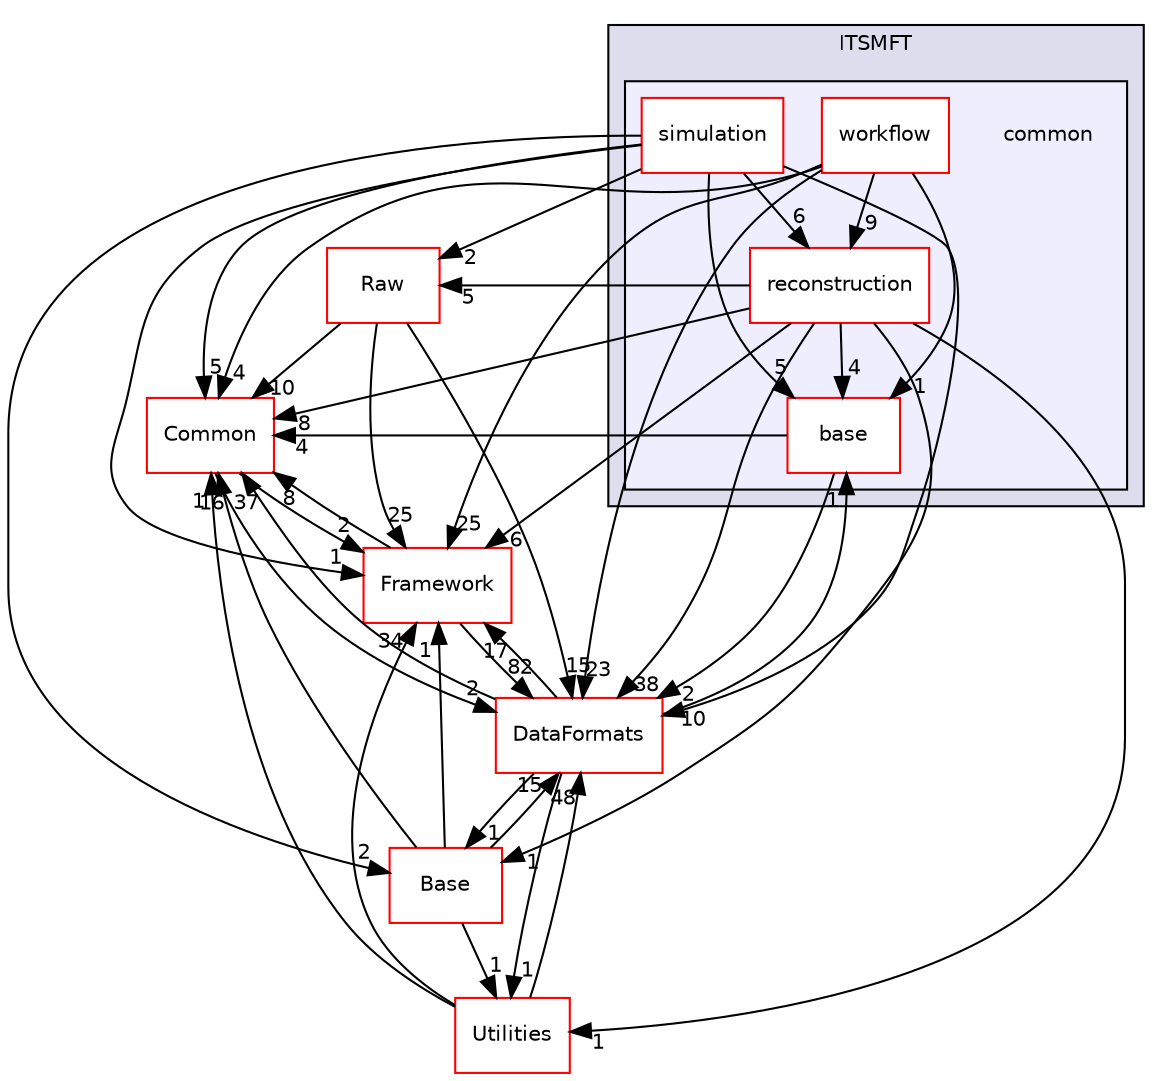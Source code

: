 digraph "/home/travis/build/AliceO2Group/AliceO2/Detectors/ITSMFT/common" {
  bgcolor=transparent;
  compound=true
  node [ fontsize="10", fontname="Helvetica"];
  edge [ labelfontsize="10", labelfontname="Helvetica"];
  subgraph clusterdir_1306292b77b40360479b729ac9ee7efe {
    graph [ bgcolor="#ddddee", pencolor="black", label="ITSMFT" fontname="Helvetica", fontsize="10", URL="dir_1306292b77b40360479b729ac9ee7efe.html"]
  subgraph clusterdir_85bf31a2e8d306e7598ffcb73f8df6bf {
    graph [ bgcolor="#eeeeff", pencolor="black", label="" URL="dir_85bf31a2e8d306e7598ffcb73f8df6bf.html"];
    dir_85bf31a2e8d306e7598ffcb73f8df6bf [shape=plaintext label="common"];
    dir_7c9998090bca7c4aa89c05dd66fe73f5 [shape=box label="base" color="red" fillcolor="white" style="filled" URL="dir_7c9998090bca7c4aa89c05dd66fe73f5.html"];
    dir_2174d8cbbd82d5c404dd04814f845a3a [shape=box label="reconstruction" color="red" fillcolor="white" style="filled" URL="dir_2174d8cbbd82d5c404dd04814f845a3a.html"];
    dir_948e043a2a9c0d8c3d26178da976c005 [shape=box label="simulation" color="red" fillcolor="white" style="filled" URL="dir_948e043a2a9c0d8c3d26178da976c005.html"];
    dir_cd7d5e2598ca22d0234e65e7e58f6fe3 [shape=box label="workflow" color="red" fillcolor="white" style="filled" URL="dir_cd7d5e2598ca22d0234e65e7e58f6fe3.html"];
  }
  }
  dir_4ab6b4cc6a7edbff49100e9123df213f [shape=box label="Common" color="red" URL="dir_4ab6b4cc6a7edbff49100e9123df213f.html"];
  dir_b05a5fa85f84bfc9013183c9d87f9a36 [shape=box label="Utilities" color="red" URL="dir_b05a5fa85f84bfc9013183c9d87f9a36.html"];
  dir_37c90836491b695b472bf98d1be8336b [shape=box label="Base" color="red" URL="dir_37c90836491b695b472bf98d1be8336b.html"];
  dir_bcbb2cf9a3d3d83e5515c82071a07177 [shape=box label="Framework" color="red" URL="dir_bcbb2cf9a3d3d83e5515c82071a07177.html"];
  dir_26637d1bd82229bc9ed97f7e706be743 [shape=box label="Raw" color="red" URL="dir_26637d1bd82229bc9ed97f7e706be743.html"];
  dir_2171f7ec022c5423887b07c69b2f5b48 [shape=box label="DataFormats" color="red" URL="dir_2171f7ec022c5423887b07c69b2f5b48.html"];
  dir_2174d8cbbd82d5c404dd04814f845a3a->dir_4ab6b4cc6a7edbff49100e9123df213f [headlabel="8", labeldistance=1.5 headhref="dir_000368_000031.html"];
  dir_2174d8cbbd82d5c404dd04814f845a3a->dir_b05a5fa85f84bfc9013183c9d87f9a36 [headlabel="1", labeldistance=1.5 headhref="dir_000368_000601.html"];
  dir_2174d8cbbd82d5c404dd04814f845a3a->dir_37c90836491b695b472bf98d1be8336b [headlabel="1", labeldistance=1.5 headhref="dir_000368_000275.html"];
  dir_2174d8cbbd82d5c404dd04814f845a3a->dir_7c9998090bca7c4aa89c05dd66fe73f5 [headlabel="4", labeldistance=1.5 headhref="dir_000368_000508.html"];
  dir_2174d8cbbd82d5c404dd04814f845a3a->dir_bcbb2cf9a3d3d83e5515c82071a07177 [headlabel="6", labeldistance=1.5 headhref="dir_000368_000015.html"];
  dir_2174d8cbbd82d5c404dd04814f845a3a->dir_26637d1bd82229bc9ed97f7e706be743 [headlabel="5", labeldistance=1.5 headhref="dir_000368_000606.html"];
  dir_2174d8cbbd82d5c404dd04814f845a3a->dir_2171f7ec022c5423887b07c69b2f5b48 [headlabel="38", labeldistance=1.5 headhref="dir_000368_000080.html"];
  dir_cd7d5e2598ca22d0234e65e7e58f6fe3->dir_2174d8cbbd82d5c404dd04814f845a3a [headlabel="9", labeldistance=1.5 headhref="dir_000479_000368.html"];
  dir_cd7d5e2598ca22d0234e65e7e58f6fe3->dir_4ab6b4cc6a7edbff49100e9123df213f [headlabel="4", labeldistance=1.5 headhref="dir_000479_000031.html"];
  dir_cd7d5e2598ca22d0234e65e7e58f6fe3->dir_7c9998090bca7c4aa89c05dd66fe73f5 [headlabel="1", labeldistance=1.5 headhref="dir_000479_000508.html"];
  dir_cd7d5e2598ca22d0234e65e7e58f6fe3->dir_bcbb2cf9a3d3d83e5515c82071a07177 [headlabel="25", labeldistance=1.5 headhref="dir_000479_000015.html"];
  dir_cd7d5e2598ca22d0234e65e7e58f6fe3->dir_2171f7ec022c5423887b07c69b2f5b48 [headlabel="23", labeldistance=1.5 headhref="dir_000479_000080.html"];
  dir_4ab6b4cc6a7edbff49100e9123df213f->dir_bcbb2cf9a3d3d83e5515c82071a07177 [headlabel="2", labeldistance=1.5 headhref="dir_000031_000015.html"];
  dir_4ab6b4cc6a7edbff49100e9123df213f->dir_2171f7ec022c5423887b07c69b2f5b48 [headlabel="2", labeldistance=1.5 headhref="dir_000031_000080.html"];
  dir_b05a5fa85f84bfc9013183c9d87f9a36->dir_4ab6b4cc6a7edbff49100e9123df213f [headlabel="1", labeldistance=1.5 headhref="dir_000601_000031.html"];
  dir_b05a5fa85f84bfc9013183c9d87f9a36->dir_bcbb2cf9a3d3d83e5515c82071a07177 [headlabel="34", labeldistance=1.5 headhref="dir_000601_000015.html"];
  dir_b05a5fa85f84bfc9013183c9d87f9a36->dir_2171f7ec022c5423887b07c69b2f5b48 [headlabel="48", labeldistance=1.5 headhref="dir_000601_000080.html"];
  dir_37c90836491b695b472bf98d1be8336b->dir_4ab6b4cc6a7edbff49100e9123df213f [headlabel="16", labeldistance=1.5 headhref="dir_000275_000031.html"];
  dir_37c90836491b695b472bf98d1be8336b->dir_b05a5fa85f84bfc9013183c9d87f9a36 [headlabel="1", labeldistance=1.5 headhref="dir_000275_000601.html"];
  dir_37c90836491b695b472bf98d1be8336b->dir_bcbb2cf9a3d3d83e5515c82071a07177 [headlabel="1", labeldistance=1.5 headhref="dir_000275_000015.html"];
  dir_37c90836491b695b472bf98d1be8336b->dir_2171f7ec022c5423887b07c69b2f5b48 [headlabel="15", labeldistance=1.5 headhref="dir_000275_000080.html"];
  dir_7c9998090bca7c4aa89c05dd66fe73f5->dir_4ab6b4cc6a7edbff49100e9123df213f [headlabel="4", labeldistance=1.5 headhref="dir_000508_000031.html"];
  dir_7c9998090bca7c4aa89c05dd66fe73f5->dir_2171f7ec022c5423887b07c69b2f5b48 [headlabel="2", labeldistance=1.5 headhref="dir_000508_000080.html"];
  dir_948e043a2a9c0d8c3d26178da976c005->dir_2174d8cbbd82d5c404dd04814f845a3a [headlabel="6", labeldistance=1.5 headhref="dir_000066_000368.html"];
  dir_948e043a2a9c0d8c3d26178da976c005->dir_4ab6b4cc6a7edbff49100e9123df213f [headlabel="5", labeldistance=1.5 headhref="dir_000066_000031.html"];
  dir_948e043a2a9c0d8c3d26178da976c005->dir_37c90836491b695b472bf98d1be8336b [headlabel="2", labeldistance=1.5 headhref="dir_000066_000275.html"];
  dir_948e043a2a9c0d8c3d26178da976c005->dir_7c9998090bca7c4aa89c05dd66fe73f5 [headlabel="5", labeldistance=1.5 headhref="dir_000066_000508.html"];
  dir_948e043a2a9c0d8c3d26178da976c005->dir_bcbb2cf9a3d3d83e5515c82071a07177 [headlabel="1", labeldistance=1.5 headhref="dir_000066_000015.html"];
  dir_948e043a2a9c0d8c3d26178da976c005->dir_26637d1bd82229bc9ed97f7e706be743 [headlabel="2", labeldistance=1.5 headhref="dir_000066_000606.html"];
  dir_948e043a2a9c0d8c3d26178da976c005->dir_2171f7ec022c5423887b07c69b2f5b48 [headlabel="10", labeldistance=1.5 headhref="dir_000066_000080.html"];
  dir_bcbb2cf9a3d3d83e5515c82071a07177->dir_4ab6b4cc6a7edbff49100e9123df213f [headlabel="8", labeldistance=1.5 headhref="dir_000015_000031.html"];
  dir_bcbb2cf9a3d3d83e5515c82071a07177->dir_2171f7ec022c5423887b07c69b2f5b48 [headlabel="82", labeldistance=1.5 headhref="dir_000015_000080.html"];
  dir_26637d1bd82229bc9ed97f7e706be743->dir_4ab6b4cc6a7edbff49100e9123df213f [headlabel="10", labeldistance=1.5 headhref="dir_000606_000031.html"];
  dir_26637d1bd82229bc9ed97f7e706be743->dir_bcbb2cf9a3d3d83e5515c82071a07177 [headlabel="25", labeldistance=1.5 headhref="dir_000606_000015.html"];
  dir_26637d1bd82229bc9ed97f7e706be743->dir_2171f7ec022c5423887b07c69b2f5b48 [headlabel="15", labeldistance=1.5 headhref="dir_000606_000080.html"];
  dir_2171f7ec022c5423887b07c69b2f5b48->dir_4ab6b4cc6a7edbff49100e9123df213f [headlabel="37", labeldistance=1.5 headhref="dir_000080_000031.html"];
  dir_2171f7ec022c5423887b07c69b2f5b48->dir_b05a5fa85f84bfc9013183c9d87f9a36 [headlabel="1", labeldistance=1.5 headhref="dir_000080_000601.html"];
  dir_2171f7ec022c5423887b07c69b2f5b48->dir_37c90836491b695b472bf98d1be8336b [headlabel="1", labeldistance=1.5 headhref="dir_000080_000275.html"];
  dir_2171f7ec022c5423887b07c69b2f5b48->dir_7c9998090bca7c4aa89c05dd66fe73f5 [headlabel="1", labeldistance=1.5 headhref="dir_000080_000508.html"];
  dir_2171f7ec022c5423887b07c69b2f5b48->dir_bcbb2cf9a3d3d83e5515c82071a07177 [headlabel="17", labeldistance=1.5 headhref="dir_000080_000015.html"];
}
